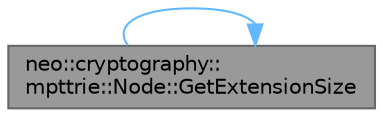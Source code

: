digraph "neo::cryptography::mpttrie::Node::GetExtensionSize"
{
 // LATEX_PDF_SIZE
  bgcolor="transparent";
  edge [fontname=Helvetica,fontsize=10,labelfontname=Helvetica,labelfontsize=10];
  node [fontname=Helvetica,fontsize=10,shape=box,height=0.2,width=0.4];
  rankdir="LR";
  Node1 [id="Node000001",label="neo::cryptography::\lmpttrie::Node::GetExtensionSize",height=0.2,width=0.4,color="gray40", fillcolor="grey60", style="filled", fontcolor="black",tooltip="Gets the size of extension node data."];
  Node1 -> Node1 [id="edge1_Node000001_Node000001",color="steelblue1",style="solid",tooltip=" "];
}
